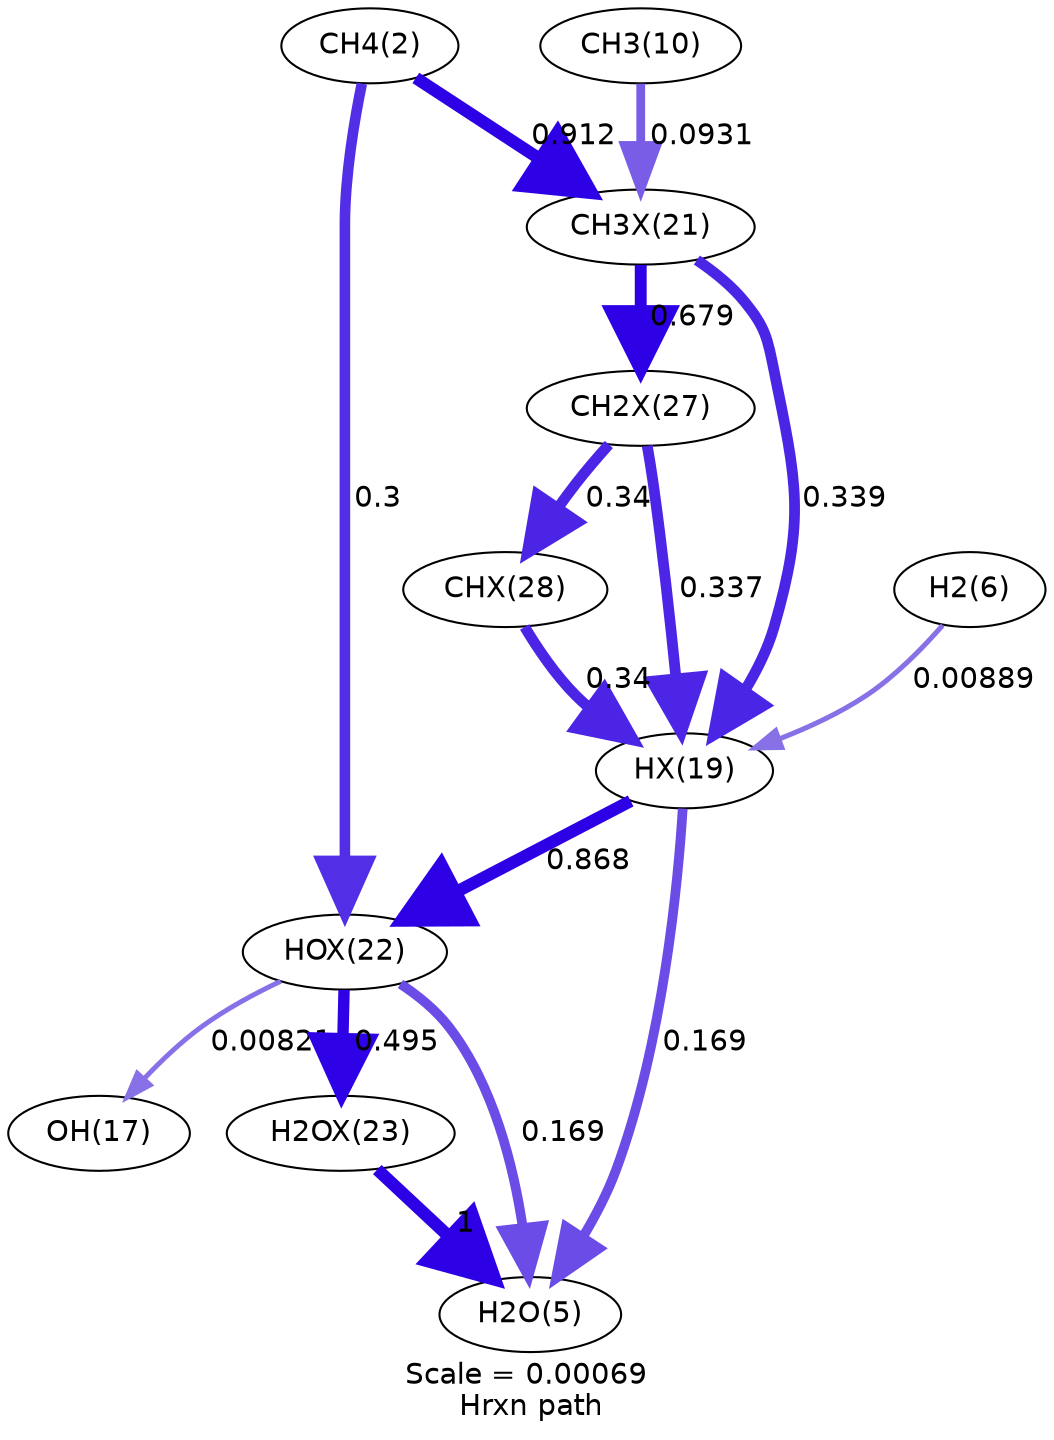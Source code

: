 digraph reaction_paths {
center=1;
s3 -> s23[fontname="Helvetica", style="setlinewidth(5.93)", arrowsize=2.97, color="0.7, 1.41, 0.9"
, label=" 0.912"];
s3 -> s24[fontname="Helvetica", style="setlinewidth(5.09)", arrowsize=2.55, color="0.7, 0.8, 0.9"
, label=" 0.3"];
s11 -> s23[fontname="Helvetica", style="setlinewidth(4.21)", arrowsize=2.1, color="0.7, 0.593, 0.9"
, label=" 0.0931"];
s23 -> s21[fontname="Helvetica", style="setlinewidth(5.18)", arrowsize=2.59, color="0.7, 0.839, 0.9"
, label=" 0.339"];
s23 -> s29[fontname="Helvetica", style="setlinewidth(5.71)", arrowsize=2.85, color="0.7, 1.18, 0.9"
, label=" 0.679"];
s7 -> s21[fontname="Helvetica", style="setlinewidth(2.43)", arrowsize=1.22, color="0.7, 0.509, 0.9"
, label=" 0.00889"];
s29 -> s21[fontname="Helvetica", style="setlinewidth(5.18)", arrowsize=2.59, color="0.7, 0.837, 0.9"
, label=" 0.337"];
s30 -> s21[fontname="Helvetica", style="setlinewidth(5.18)", arrowsize=2.59, color="0.7, 0.84, 0.9"
, label=" 0.34"];
s21 -> s24[fontname="Helvetica", style="setlinewidth(5.89)", arrowsize=2.95, color="0.7, 1.37, 0.9"
, label=" 0.868"];
s21 -> s6[fontname="Helvetica", style="setlinewidth(4.66)", arrowsize=2.33, color="0.7, 0.669, 0.9"
, label=" 0.169"];
s29 -> s30[fontname="Helvetica", style="setlinewidth(5.18)", arrowsize=2.59, color="0.7, 0.84, 0.9"
, label=" 0.34"];
s24 -> s6[fontname="Helvetica", style="setlinewidth(4.66)", arrowsize=2.33, color="0.7, 0.669, 0.9"
, label=" 0.169"];
s24 -> s18[fontname="Helvetica", style="setlinewidth(2.37)", arrowsize=1.19, color="0.7, 0.508, 0.9"
, label=" 0.00821"];
s24 -> s25[fontname="Helvetica", style="setlinewidth(5.47)", arrowsize=2.73, color="0.7, 0.995, 0.9"
, label=" 0.495"];
s25 -> s6[fontname="Helvetica", style="setlinewidth(6)", arrowsize=3, color="0.7, 1.5, 0.9"
, label=" 1"];
s3 [ fontname="Helvetica", label="CH4(2)"];
s6 [ fontname="Helvetica", label="H2O(5)"];
s7 [ fontname="Helvetica", label="H2(6)"];
s11 [ fontname="Helvetica", label="CH3(10)"];
s18 [ fontname="Helvetica", label="OH(17)"];
s21 [ fontname="Helvetica", label="HX(19)"];
s23 [ fontname="Helvetica", label="CH3X(21)"];
s24 [ fontname="Helvetica", label="HOX(22)"];
s25 [ fontname="Helvetica", label="H2OX(23)"];
s29 [ fontname="Helvetica", label="CH2X(27)"];
s30 [ fontname="Helvetica", label="CHX(28)"];
 label = "Scale = 0.00069\l Hrxn path";
 fontname = "Helvetica";
}
